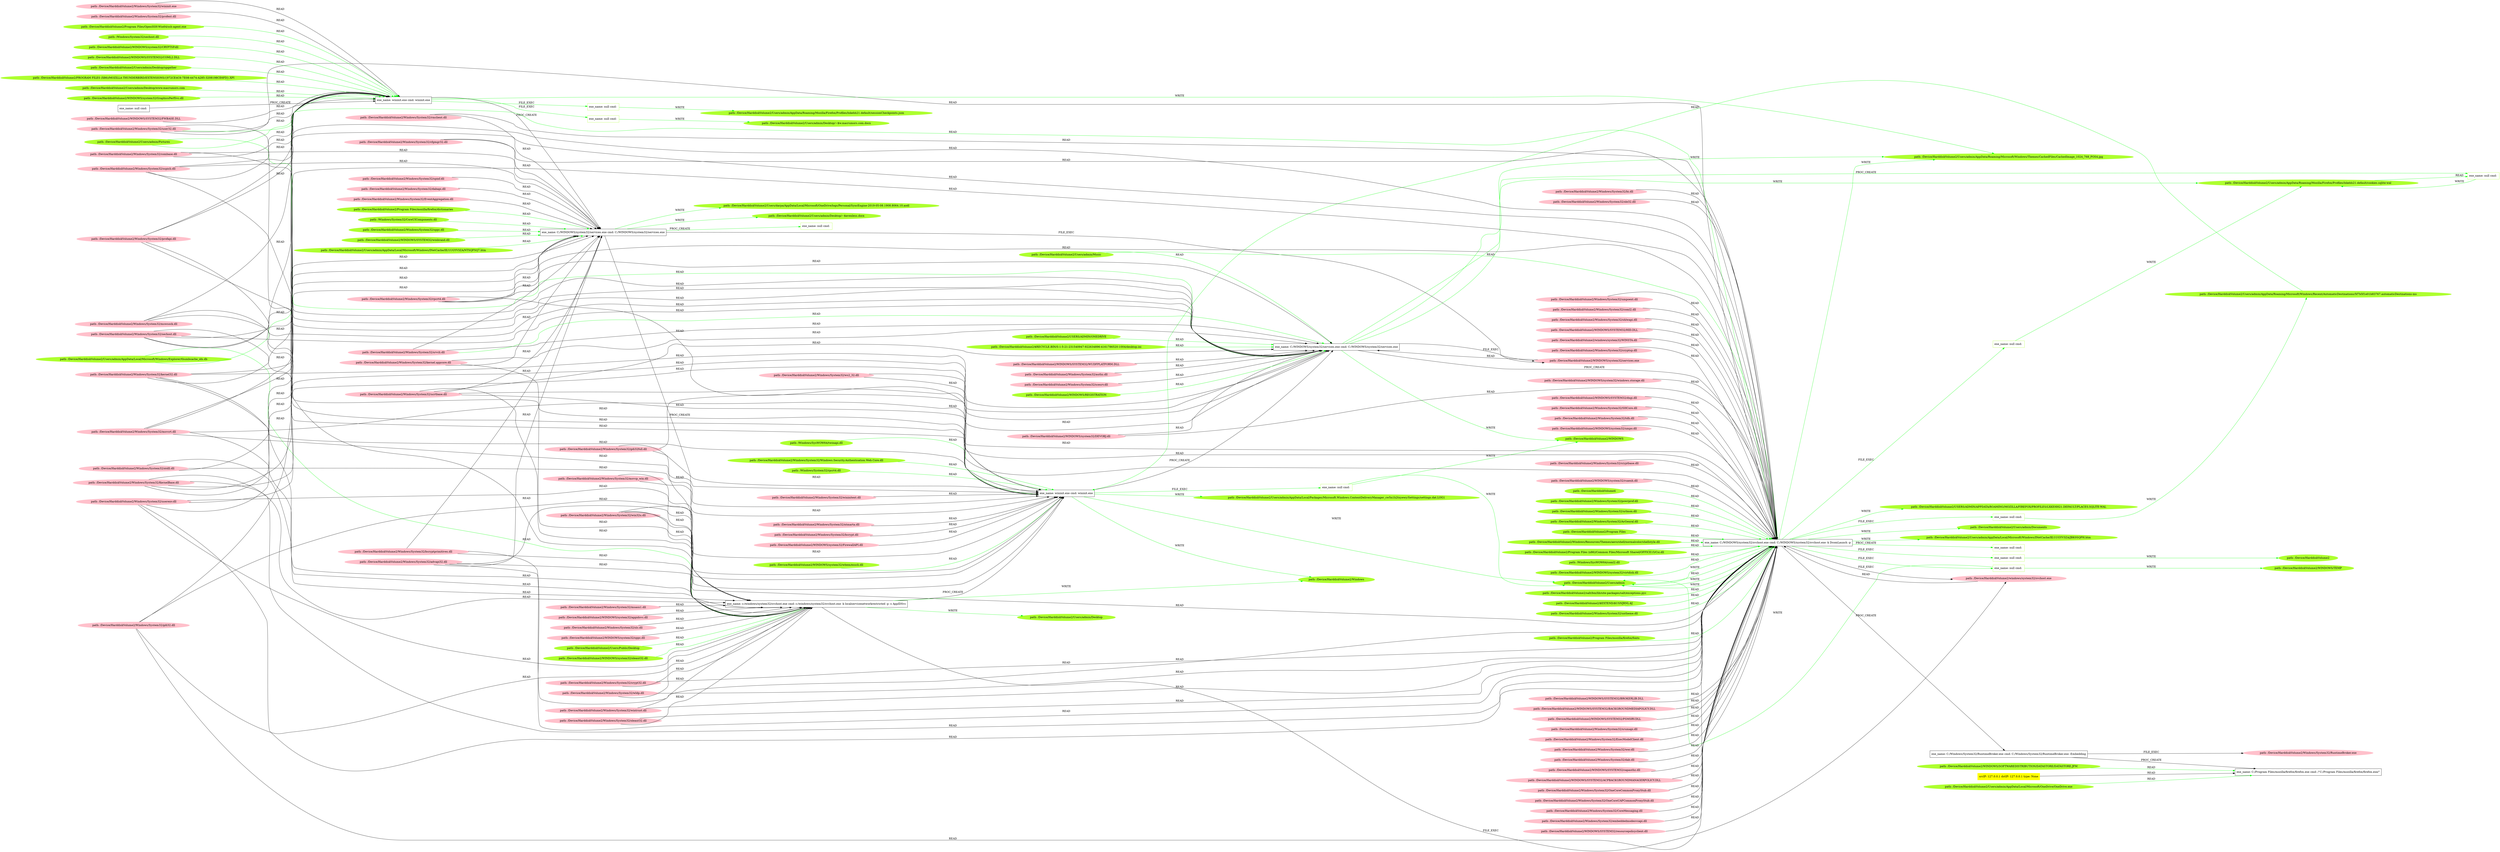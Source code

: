 digraph {
	rankdir=LR
	74 [label="exe_name: wininit.exe cmd: wininit.exe" color=black shape=box style=solid]
	284 [label="exe_name: null cmd: " color=greenyellow shape=box style=solid]
	74 -> 284 [label=FILE_EXEC color=green]
	74 [label="exe_name: wininit.exe cmd: wininit.exe" color=black shape=box style=solid]
	291 [label="exe_name: null cmd: " color=greenyellow shape=box style=solid]
	74 -> 291 [label=FILE_EXEC color=green]
	88 [label="exe_name: wininit.exe cmd: wininit.exe" color=black shape=box style=solid]
	315 [label="exe_name: null cmd: " color=greenyellow shape=box style=solid]
	88 -> 315 [label=FILE_EXEC color=green]
	31 [label="exe_name: C:/WINDOWS/system32/svchost.exe cmd: C:/WINDOWS/system32/svchost.exe -k DcomLaunch -p" color=black shape=box style=solid]
	332 [label="exe_name: null cmd: " color=greenyellow shape=box style=solid]
	31 -> 332 [label=FILE_EXEC color=green]
	31 [label="exe_name: C:/WINDOWS/system32/svchost.exe cmd: C:/WINDOWS/system32/svchost.exe -k DcomLaunch -p" color=black shape=box style=solid]
	337 [label="exe_name: null cmd: " color=greenyellow shape=box style=solid]
	31 -> 337 [label=FILE_EXEC color=green]
	31 [label="exe_name: C:/WINDOWS/system32/svchost.exe cmd: C:/WINDOWS/system32/svchost.exe -k DcomLaunch -p" color=black shape=box style=solid]
	344 [label="exe_name: null cmd: " color=greenyellow shape=box style=solid]
	31 -> 344 [label=FILE_EXEC color=green]
	31 [label="exe_name: C:/WINDOWS/system32/svchost.exe cmd: C:/WINDOWS/system32/svchost.exe -k DcomLaunch -p" color=black shape=box style=solid]
	352 [label="exe_name: null cmd: " color=greenyellow shape=box style=solid]
	31 -> 352 [label=FILE_EXEC color=green]
	31 [label="exe_name: C:/WINDOWS/system32/svchost.exe cmd: C:/WINDOWS/system32/svchost.exe -k DcomLaunch -p" color=black shape=box style=solid]
	282 [label="path: /Device/HarddiskVolume2/Users/admin/AppData/Roaming/Microsoft/Windows/Themes/CachedFiles/CachedImage_1024_768_POS4.jpg" color=greenyellow shape=oval style=filled]
	31 -> 282 [label=WRITE color=green]
	287 [label="path: /Device/HarddiskVolume2/WINDOWS/system32/CRYPTSP.dll" color=greenyellow shape=oval style=filled]
	74 [label="exe_name: wininit.exe cmd: wininit.exe" color=black shape=box style=solid]
	287 -> 74 [label=READ color=green]
	88 [label="exe_name: wininit.exe cmd: wininit.exe" color=black shape=box style=solid]
	318 [label="path: /Device/HarddiskVolume2/Users/admin/AppData/Local/Packages/Microsoft.Windows.ContentDeliveryManager_cw5n1h2txyewy/Settings/settings.dat.LOG1" color=greenyellow shape=oval style=filled]
	88 -> 318 [label=WRITE color=green]
	294 [label="path: /Device/HarddiskVolume2/Users/admin/Pictures" color=greenyellow shape=oval style=filled]
	18 [label="exe_name: C:/WINDOWS/system32/services.exe cmd: C:/WINDOWS/system32/services.exe" color=black shape=box style=solid]
	294 -> 18 [label=READ color=green]
	300 [label="path: /Windows/System32/CoreUIComponents.dll" color=greenyellow shape=oval style=filled]
	37 [label="exe_name: C:/WINDOWS/system32/services.exe cmd: C:/WINDOWS/system32/services.exe" color=black shape=box style=solid]
	300 -> 37 [label=READ color=green]
	334 [label="path: /Device/HarddiskVolume4" color=greenyellow shape=oval style=filled]
	31 [label="exe_name: C:/WINDOWS/system32/svchost.exe cmd: C:/WINDOWS/system32/svchost.exe -k DcomLaunch -p" color=black shape=box style=solid]
	334 -> 31 [label=READ color=green]
	18 [label="exe_name: C:/WINDOWS/system32/services.exe cmd: C:/WINDOWS/system32/services.exe" color=black shape=box style=solid]
	282 [label="path: /Device/HarddiskVolume2/Users/admin/AppData/Roaming/Microsoft/Windows/Themes/CachedFiles/CachedImage_1024_768_POS4.jpg" color=greenyellow shape=oval style=filled]
	18 -> 282 [label=WRITE color=green]
	310 [label="path: /Device/HarddiskVolume2/WINDOWS/system32/wbem/esscli.dll" color=greenyellow shape=oval style=filled]
	88 [label="exe_name: wininit.exe cmd: wininit.exe" color=black shape=box style=solid]
	310 -> 88 [label=READ color=green]
	320 [label="path: /Device/HarddiskVolume2/Users/admin/Music" color=greenyellow shape=oval style=filled]
	18 [label="exe_name: C:/WINDOWS/system32/services.exe cmd: C:/WINDOWS/system32/services.exe" color=black shape=box style=solid]
	320 -> 18 [label=READ color=green]
	294 [label="path: /Device/HarddiskVolume2/Users/admin/Pictures" color=greenyellow shape=oval style=filled]
	74 [label="exe_name: wininit.exe cmd: wininit.exe" color=black shape=box style=solid]
	294 -> 74 [label=READ color=green]
	354 [label="path: /Device/HarddiskVolume2/Windows/System32/powrprof.dll" color=greenyellow shape=oval style=filled]
	31 [label="exe_name: C:/WINDOWS/system32/svchost.exe cmd: C:/WINDOWS/system32/svchost.exe -k DcomLaunch -p" color=black shape=box style=solid]
	354 -> 31 [label=READ color=green]
	358 [label="path: /Device/HarddiskVolume2/Windows/System32/urlmon.dll" color=greenyellow shape=oval style=filled]
	31 [label="exe_name: C:/WINDOWS/system32/svchost.exe cmd: C:/WINDOWS/system32/svchost.exe -k DcomLaunch -p" color=black shape=box style=solid]
	358 -> 31 [label=READ color=green]
	288 [label="path: /Device/HarddiskVolume2/WINDOWS/SYSTEM32/COML2.DLL" color=greenyellow shape=oval style=filled]
	74 [label="exe_name: wininit.exe cmd: wininit.exe" color=black shape=box style=solid]
	288 -> 74 [label=READ color=green]
	351 [label="path: /Device/HarddiskVolume2/Windows/System32/AcGenral.dll" color=greenyellow shape=oval style=filled]
	31 [label="exe_name: C:/WINDOWS/system32/svchost.exe cmd: C:/WINDOWS/system32/svchost.exe -k DcomLaunch -p" color=black shape=box style=solid]
	351 -> 31 [label=READ color=green]
	307 [label="path: /Device/HarddiskVolume2/Users/Public/Desktop" color=greenyellow shape=oval style=filled]
	91 [label="exe_name: c:/windows/system32/svchost.exe cmd: c:/windows/system32/svchost.exe -k localservicenetworkrestricted -p -s AppIDSvc" color=black shape=box style=solid]
	307 -> 91 [label=READ color=green]
	325 [label="path: /Device/HarddiskVolume2/USERS/ADMIN/ONEDRIVE" color=greenyellow shape=oval style=filled]
	18 [label="exe_name: C:/WINDOWS/system32/services.exe cmd: C:/WINDOWS/system32/services.exe" color=black shape=box style=solid]
	325 -> 18 [label=READ color=green]
	286 [label="path: /Device/HarddiskVolume2/Users/admin/AppData/Local/Microsoft/Windows/Explorer/thumbcache_idx.db" color=greenyellow shape=oval style=filled]
	91 [label="exe_name: c:/windows/system32/svchost.exe cmd: c:/windows/system32/svchost.exe -k localservicenetworkrestricted -p -s AppIDSvc" color=black shape=box style=solid]
	286 -> 91 [label=READ color=green]
	286 [label="path: /Device/HarddiskVolume2/Users/admin/AppData/Local/Microsoft/Windows/Explorer/thumbcache_idx.db" color=greenyellow shape=oval style=filled]
	74 [label="exe_name: wininit.exe cmd: wininit.exe" color=black shape=box style=solid]
	286 -> 74 [label=READ color=green]
	283 [label="path: /Device/HarddiskVolume2/Users/admin/Desktop/upgather" color=greenyellow shape=oval style=filled]
	74 [label="exe_name: wininit.exe cmd: wininit.exe" color=black shape=box style=solid]
	283 -> 74 [label=READ color=green]
	313 [label="path: /Device/HarddiskVolume2/Users/admin/AppData/Roaming/Microsoft/Windows/Recent/AutomaticDestinations/5f7b5f1e01b83767.automaticDestinations-ms" color=greenyellow shape=oval style=filled]
	88 [label="exe_name: wininit.exe cmd: wininit.exe" color=black shape=box style=solid]
	313 -> 88 [label=READ color=green]
	349 [label="path: /Device/HarddiskVolume2/Program Files" color=greenyellow shape=oval style=filled]
	31 [label="exe_name: C:/WINDOWS/system32/svchost.exe cmd: C:/WINDOWS/system32/svchost.exe -k DcomLaunch -p" color=black shape=box style=solid]
	349 -> 31 [label=READ color=green]
	183 [label="path: /Device/HarddiskVolume2/Windows/System32/user32.dll" color=pink shape=oval style=filled]
	31 [label="exe_name: C:/WINDOWS/system32/svchost.exe cmd: C:/WINDOWS/system32/svchost.exe -k DcomLaunch -p" color=black shape=box style=solid]
	183 -> 31 [label=READ color=green]
	323 [label="path: /Device/HarddiskVolume2/$RECYCLE.BIN/S-1-5-21-231540947-922634896-4161786520-1004/desktop.ini" color=greenyellow shape=oval style=filled]
	18 [label="exe_name: C:/WINDOWS/system32/services.exe cmd: C:/WINDOWS/system32/services.exe" color=black shape=box style=solid]
	323 -> 18 [label=READ color=green]
	316 [label="path: /Device/HarddiskVolume2/Users/admin" color=greenyellow shape=oval style=filled]
	31 [label="exe_name: C:/WINDOWS/system32/svchost.exe cmd: C:/WINDOWS/system32/svchost.exe -k DcomLaunch -p" color=black shape=box style=solid]
	316 -> 31 [label=READ color=green]
	343 [label="path: /Device/HarddiskVolume2/Windows/Resources/Themes/aero/shell/normalcolor/shellstyle.dll" color=greenyellow shape=oval style=filled]
	31 [label="exe_name: C:/WINDOWS/system32/svchost.exe cmd: C:/WINDOWS/system32/svchost.exe -k DcomLaunch -p" color=black shape=box style=solid]
	343 -> 31 [label=READ color=green]
	74 [label="exe_name: wininit.exe cmd: wininit.exe" color=black shape=box style=solid]
	282 [label="path: /Device/HarddiskVolume2/Users/admin/AppData/Roaming/Microsoft/Windows/Themes/CachedFiles/CachedImage_1024_768_POS4.jpg" color=greenyellow shape=oval style=filled]
	74 -> 282 [label=WRITE color=green]
	340 [label="path: /Device/HarddiskVolume2/Program Files (x86)/Common Files/Microsoft Shared/OFFICE15/Csi.dll" color=greenyellow shape=oval style=filled]
	31 [label="exe_name: C:/WINDOWS/system32/svchost.exe cmd: C:/WINDOWS/system32/svchost.exe -k DcomLaunch -p" color=black shape=box style=solid]
	340 -> 31 [label=READ color=green]
	281 [label="path: /Device/HarddiskVolume2/PROGRAM FILES (X86)/MOZILLA THUNDERBIRD/EXTENSIONS/{972CE4C6-7E08-4474-A285-3208198CE6FD}.XPI" color=greenyellow shape=oval style=filled]
	74 [label="exe_name: wininit.exe cmd: wininit.exe" color=black shape=box style=solid]
	281 -> 74 [label=READ color=green]
	366 [label="path: /Device/HarddiskVolume2/Users/admin/AppData/Local/Microsoft/OneDrive/OneDrive.exe" color=greenyellow shape=oval style=filled]
	0 [label="exe_name: C:/Program Files/mozilla/firefox/firefox.exe cmd: /\"C:/Program Files/mozilla/firefox/firefox.exe/\"" color=black shape=box style=solid]
	366 -> 0 [label=READ color=green]
	291 [label="exe_name: null cmd: " color=greenyellow shape=box style=solid]
	292 [label="path: /Device/HarddiskVolume2/Users/admin/AppData/Roaming/Mozilla/Firefox/Profiles/lxkehh21.default/sessionCheckpoints.json" color=greenyellow shape=oval style=filled]
	291 -> 292 [label=WRITE color=green]
	18 [label="exe_name: C:/WINDOWS/system32/services.exe cmd: C:/WINDOWS/system32/services.exe" color=black shape=box style=solid]
	327 [label="exe_name: null cmd: " color=greenyellow shape=box style=solid]
	18 -> 327 [label=PROC_CREATE color=green]
	327 [label="exe_name: null cmd: " color=greenyellow shape=box style=solid]
	326 [label="path: /Device/HarddiskVolume2/Users/admin/AppData/Roaming/Mozilla/Firefox/Profiles/lxkehh21.default/cookies.sqlite-wal" color=greenyellow shape=oval style=filled]
	327 -> 326 [label=WRITE color=green]
	326 [label="path: /Device/HarddiskVolume2/Users/admin/AppData/Roaming/Mozilla/Firefox/Profiles/lxkehh21.default/cookies.sqlite-wal" color=greenyellow shape=oval style=filled]
	327 [label="exe_name: null cmd: " color=greenyellow shape=box style=solid]
	326 -> 327 [label=READ color=green]
	337 [label="exe_name: null cmd: " color=greenyellow shape=box style=solid]
	338 [label="path: /Device/HarddiskVolume2" color=greenyellow shape=oval style=filled]
	337 -> 338 [label=WRITE color=green]
	360 [label="path: /Windows/SysWOW64/coml2.dll" color=greenyellow shape=oval style=filled]
	31 [label="exe_name: C:/WINDOWS/system32/svchost.exe cmd: C:/WINDOWS/system32/svchost.exe -k DcomLaunch -p" color=black shape=box style=solid]
	360 -> 31 [label=READ color=green]
	309 [label="path: /Windows/SysWOW64/twinapi.dll" color=greenyellow shape=oval style=filled]
	88 [label="exe_name: wininit.exe cmd: wininit.exe" color=black shape=box style=solid]
	309 -> 88 [label=READ color=green]
	352 [label="exe_name: null cmd: " color=greenyellow shape=box style=solid]
	326 [label="path: /Device/HarddiskVolume2/Users/admin/AppData/Roaming/Mozilla/Firefox/Profiles/lxkehh21.default/cookies.sqlite-wal" color=greenyellow shape=oval style=filled]
	352 -> 326 [label=WRITE color=green]
	18 [label="exe_name: C:/WINDOWS/system32/services.exe cmd: C:/WINDOWS/system32/services.exe" color=black shape=box style=solid]
	326 [label="path: /Device/HarddiskVolume2/Users/admin/AppData/Roaming/Mozilla/Firefox/Profiles/lxkehh21.default/cookies.sqlite-wal" color=greenyellow shape=oval style=filled]
	18 -> 326 [label=WRITE color=green]
	88 [label="exe_name: wininit.exe cmd: wininit.exe" color=black shape=box style=solid]
	316 [label="path: /Device/HarddiskVolume2/Users/admin" color=greenyellow shape=oval style=filled]
	88 -> 316 [label=WRITE color=green]
	308 [label="path: /Device/HarddiskVolume2/WINDOWS/system32/oleaut32.dll" color=greenyellow shape=oval style=filled]
	91 [label="exe_name: c:/windows/system32/svchost.exe cmd: c:/windows/system32/svchost.exe -k localservicenetworkrestricted -p -s AppIDSvc" color=black shape=box style=solid]
	308 -> 91 [label=READ color=green]
	244 [label="path: /Device/HarddiskVolume2/Windows/System32/srvcli.dll" color=pink shape=oval style=filled]
	18 [label="exe_name: C:/WINDOWS/system32/services.exe cmd: C:/WINDOWS/system32/services.exe" color=black shape=box style=solid]
	244 -> 18 [label=READ color=green]
	31 [label="exe_name: C:/WINDOWS/system32/svchost.exe cmd: C:/WINDOWS/system32/svchost.exe -k DcomLaunch -p" color=black shape=box style=solid]
	316 [label="path: /Device/HarddiskVolume2/Users/admin" color=greenyellow shape=oval style=filled]
	31 -> 316 [label=WRITE color=green]
	91 [label="exe_name: c:/windows/system32/svchost.exe cmd: c:/windows/system32/svchost.exe -k localservicenetworkrestricted -p -s AppIDSvc" color=black shape=box style=solid]
	305 [label="path: /Device/HarddiskVolume2/Users/admin/Desktop" color=greenyellow shape=oval style=filled]
	91 -> 305 [label=WRITE color=green]
	312 [label="path: /Device/HarddiskVolume2/Windows/System32/Windows.Security.Authentication.Web.Core.dll" color=greenyellow shape=oval style=filled]
	88 [label="exe_name: wininit.exe cmd: wininit.exe" color=black shape=box style=solid]
	312 -> 88 [label=READ color=green]
	31 [label="exe_name: C:/WINDOWS/system32/svchost.exe cmd: C:/WINDOWS/system32/svchost.exe -k DcomLaunch -p" color=black shape=box style=solid]
	348 [label="path: /Device/HarddiskVolume2/USERS/ADMIN/APPDATA/ROAMING/MOZILLA/FIREFOX/PROFILES/LXKEHH21.DEFAULT/PLACES.SQLITE-WAL" color=greenyellow shape=oval style=filled]
	31 -> 348 [label=WRITE color=green]
	301 [label="path: /Device/HarddiskVolume2/Windows/System32/sppc.dll" color=greenyellow shape=oval style=filled]
	37 [label="exe_name: C:/WINDOWS/system32/services.exe cmd: C:/WINDOWS/system32/services.exe" color=black shape=box style=solid]
	301 -> 37 [label=READ color=green]
	303 [label="path: /Device/HarddiskVolume2/WINDOWS/SYSTEM32/winbrand.dll" color=greenyellow shape=oval style=filled]
	37 [label="exe_name: C:/WINDOWS/system32/services.exe cmd: C:/WINDOWS/system32/services.exe" color=black shape=box style=solid]
	303 -> 37 [label=READ color=green]
	344 [label="exe_name: null cmd: " color=greenyellow shape=box style=solid]
	345 [label="path: /Device/HarddiskVolume2/WINDOWS/TEMP" color=greenyellow shape=oval style=filled]
	344 -> 345 [label=WRITE color=green]
	344 [label="exe_name: null cmd: " color=greenyellow shape=box style=solid]
	316 [label="path: /Device/HarddiskVolume2/Users/admin" color=greenyellow shape=oval style=filled]
	344 -> 316 [label=WRITE color=green]
	335 [label="path: /Device/HarddiskVolume2/WINDOWS/system32/virtdisk.dll" color=greenyellow shape=oval style=filled]
	31 [label="exe_name: C:/WINDOWS/system32/svchost.exe cmd: C:/WINDOWS/system32/svchost.exe -k DcomLaunch -p" color=black shape=box style=solid]
	335 -> 31 [label=READ color=green]
	37 [label="exe_name: C:/WINDOWS/system32/services.exe cmd: C:/WINDOWS/system32/services.exe" color=black shape=box style=solid]
	302 [label="path: /Device/HarddiskVolume2/Users/darpa/AppData/Local/Microsoft/OneDrive/logs/Personal/SyncEngine-2019-05-08.1908.8064.10.aodl" color=greenyellow shape=oval style=filled]
	37 -> 302 [label=WRITE color=green]
	31 [label="exe_name: C:/WINDOWS/system32/svchost.exe cmd: C:/WINDOWS/system32/svchost.exe -k DcomLaunch -p" color=black shape=box style=solid]
	316 [label="path: /Device/HarddiskVolume2/Users/admin" color=greenyellow shape=oval style=filled]
	31 -> 316 [label=WRITE color=green]
	289 [label="path: /Device/HarddiskVolume2/Users/admin/Desktop/www.macrumors.com" color=greenyellow shape=oval style=filled]
	74 [label="exe_name: wininit.exe cmd: wininit.exe" color=black shape=box style=solid]
	289 -> 74 [label=READ color=green]
	284 [label="exe_name: null cmd: " color=greenyellow shape=box style=solid]
	285 [label="path: /Device/HarddiskVolume2/Users/admin/Desktop/~$w.macrumors.com.docx" color=greenyellow shape=oval style=filled]
	284 -> 285 [label=WRITE color=green]
	339 [label="path: /Device/HarddiskVolume2/salt/bin/lib/site-packages/salt/exceptions.pyc" color=greenyellow shape=oval style=filled]
	31 [label="exe_name: C:/WINDOWS/system32/svchost.exe cmd: C:/WINDOWS/system32/svchost.exe -k DcomLaunch -p" color=black shape=box style=solid]
	339 -> 31 [label=READ color=green]
	31 [label="exe_name: C:/WINDOWS/system32/svchost.exe cmd: C:/WINDOWS/system32/svchost.exe -k DcomLaunch -p" color=black shape=box style=solid]
	341 [label="path: /Device/HarddiskVolume2/Users/admin/Documents" color=greenyellow shape=oval style=filled]
	31 -> 341 [label=WRITE color=green]
	355 [label="path: /Device/HarddiskVolume2/$EXTEND/$USNJRNL:$J" color=greenyellow shape=oval style=filled]
	31 [label="exe_name: C:/WINDOWS/system32/svchost.exe cmd: C:/WINDOWS/system32/svchost.exe -k DcomLaunch -p" color=black shape=box style=solid]
	355 -> 31 [label=READ color=green]
	365 [label="path: /Device/HarddiskVolume2/WINDOWS/SOFTWAREDISTRIBUTION/DATASTORE/DATASTORE.JFM" color=greenyellow shape=oval style=filled]
	0 [label="exe_name: C:/Program Files/mozilla/firefox/firefox.exe cmd: /\"C:/Program Files/mozilla/firefox/firefox.exe/\"" color=black shape=box style=solid]
	365 -> 0 [label=READ color=green]
	359 [label="path: /Device/HarddiskVolume2/Windows/System32/uxtheme.dll" color=greenyellow shape=oval style=filled]
	31 [label="exe_name: C:/WINDOWS/system32/svchost.exe cmd: C:/WINDOWS/system32/svchost.exe -k DcomLaunch -p" color=black shape=box style=solid]
	359 -> 31 [label=READ color=green]
	364 [label="path: /Device/HarddiskVolume2/Program Files/mozilla/firefox/fonts" color=greenyellow shape=oval style=filled]
	31 [label="exe_name: C:/WINDOWS/system32/svchost.exe cmd: C:/WINDOWS/system32/svchost.exe -k DcomLaunch -p" color=black shape=box style=solid]
	364 -> 31 [label=READ color=green]
	37 [label="exe_name: C:/WINDOWS/system32/services.exe cmd: C:/WINDOWS/system32/services.exe" color=black shape=box style=solid]
	298 [label="path: /Device/HarddiskVolume2/Users/admin/Desktop/~$avenless.docx" color=greenyellow shape=oval style=filled]
	37 -> 298 [label=WRITE color=green]
	31 [label="exe_name: C:/WINDOWS/system32/svchost.exe cmd: C:/WINDOWS/system32/svchost.exe -k DcomLaunch -p" color=black shape=box style=solid]
	362 [label="path: /Device/HarddiskVolume2/Users/admin/AppData/Local/Microsoft/Windows/INetCache/IE/1UGYV3ZA/JBK0SQPH.htm" color=greenyellow shape=oval style=filled]
	31 -> 362 [label=WRITE color=green]
	299 [label="path: /Device/HarddiskVolume2/Users/admin/AppData/Local/Microsoft/Windows/INetCache/IE/1UGYV3ZA/NTSQFSQ7.htm" color=greenyellow shape=oval style=filled]
	37 [label="exe_name: C:/WINDOWS/system32/services.exe cmd: C:/WINDOWS/system32/services.exe" color=black shape=box style=solid]
	299 -> 37 [label=READ color=green]
	293 [label="path: /Device/HarddiskVolume2/WINDOWS/system32/GraphicsPerfSvc.dll" color=greenyellow shape=oval style=filled]
	74 [label="exe_name: wininit.exe cmd: wininit.exe" color=black shape=box style=solid]
	293 -> 74 [label=READ color=green]
	18 [label="exe_name: C:/WINDOWS/system32/services.exe cmd: C:/WINDOWS/system32/services.exe" color=black shape=box style=solid]
	317 [label="path: /Device/HarddiskVolume2/WINDOWS" color=greenyellow shape=oval style=filled]
	18 -> 317 [label=WRITE color=green]
	315 [label="exe_name: null cmd: " color=greenyellow shape=box style=solid]
	317 [label="path: /Device/HarddiskVolume2/WINDOWS" color=greenyellow shape=oval style=filled]
	315 -> 317 [label=WRITE color=green]
	311 [label="path: /Windows/System32/rpcrt4.dll" color=greenyellow shape=oval style=filled]
	88 [label="exe_name: wininit.exe cmd: wininit.exe" color=black shape=box style=solid]
	311 -> 88 [label=READ color=green]
	315 [label="exe_name: null cmd: " color=greenyellow shape=box style=solid]
	316 [label="path: /Device/HarddiskVolume2/Users/admin" color=greenyellow shape=oval style=filled]
	315 -> 316 [label=WRITE color=green]
	37 [label="exe_name: C:/WINDOWS/system32/services.exe cmd: C:/WINDOWS/system32/services.exe" color=black shape=box style=solid]
	297 [label="exe_name: null cmd: " color=greenyellow shape=box style=solid]
	37 -> 297 [label=PROC_CREATE color=green]
	31 [label="exe_name: C:/WINDOWS/system32/svchost.exe cmd: C:/WINDOWS/system32/svchost.exe -k DcomLaunch -p" color=black shape=box style=solid]
	357 [label="exe_name: null cmd: " color=greenyellow shape=box style=solid]
	31 -> 357 [label=PROC_CREATE color=green]
	66 [label="exe_name: null cmd: " color=black shape=box style=solid]
	74 [label="exe_name: wininit.exe cmd: wininit.exe" color=black shape=box style=solid]
	66 -> 74 [label=PROC_CREATE color=black]
	126 [label="path: /Device/HarddiskVolume2/Windows/System32/gdi32.dll" color=pink shape=oval style=filled]
	74 [label="exe_name: wininit.exe cmd: wininit.exe" color=black shape=box style=solid]
	126 -> 74 [label=READ color=black]
	145 [label="path: /Device/HarddiskVolume2/WINDOWS/SYSTEM32/FWBASE.DLL" color=pink shape=oval style=filled]
	74 [label="exe_name: wininit.exe cmd: wininit.exe" color=black shape=box style=solid]
	145 -> 74 [label=READ color=black]
	154 [label="path: /Device/HarddiskVolume2/Windows/System32/KernelBase.dll" color=pink shape=oval style=filled]
	74 [label="exe_name: wininit.exe cmd: wininit.exe" color=black shape=box style=solid]
	154 -> 74 [label=READ color=black]
	161 [label="path: /Device/HarddiskVolume2/Windows/System32/wininit.exe" color=pink shape=oval style=filled]
	74 [label="exe_name: wininit.exe cmd: wininit.exe" color=black shape=box style=solid]
	161 -> 74 [label=READ color=black]
	179 [label="path: /Device/HarddiskVolume2/Windows/System32/ntdll.dll" color=pink shape=oval style=filled]
	74 [label="exe_name: wininit.exe cmd: wininit.exe" color=black shape=box style=solid]
	179 -> 74 [label=READ color=black]
	183 [label="path: /Device/HarddiskVolume2/Windows/System32/user32.dll" color=pink shape=oval style=filled]
	74 [label="exe_name: wininit.exe cmd: wininit.exe" color=black shape=box style=solid]
	183 -> 74 [label=READ color=black]
	190 [label="path: /Device/HarddiskVolume2/Windows/System32/profapi.dll" color=pink shape=oval style=filled]
	74 [label="exe_name: wininit.exe cmd: wininit.exe" color=black shape=box style=solid]
	190 -> 74 [label=READ color=black]
	196 [label="path: /Device/HarddiskVolume2/Windows/System32/sspicli.dll" color=pink shape=oval style=filled]
	74 [label="exe_name: wininit.exe cmd: wininit.exe" color=black shape=box style=solid]
	196 -> 74 [label=READ color=black]
	205 [label="path: /Device/HarddiskVolume2/Windows/System32/combase.dll" color=pink shape=oval style=filled]
	74 [label="exe_name: wininit.exe cmd: wininit.exe" color=black shape=box style=solid]
	205 -> 74 [label=READ color=black]
	211 [label="path: /Device/HarddiskVolume2/Windows/System32/sechost.dll" color=pink shape=oval style=filled]
	74 [label="exe_name: wininit.exe cmd: wininit.exe" color=black shape=box style=solid]
	211 -> 74 [label=READ color=black]
	220 [label="path: /Device/HarddiskVolume2/Windows/System32/kernel32.dll" color=pink shape=oval style=filled]
	74 [label="exe_name: wininit.exe cmd: wininit.exe" color=black shape=box style=solid]
	220 -> 74 [label=READ color=black]
	251 [label="path: /Device/HarddiskVolume2/Windows/System32/profext.dll" color=pink shape=oval style=filled]
	74 [label="exe_name: wininit.exe cmd: wininit.exe" color=black shape=box style=solid]
	251 -> 74 [label=READ color=black]
	259 [label="path: /Device/HarddiskVolume2/Windows/System32/mswsock.dll" color=pink shape=oval style=filled]
	74 [label="exe_name: wininit.exe cmd: wininit.exe" color=black shape=box style=solid]
	259 -> 74 [label=READ color=black]
	268 [label="path: /Device/HarddiskVolume2/Windows/System32/msvcrt.dll" color=pink shape=oval style=filled]
	74 [label="exe_name: wininit.exe cmd: wininit.exe" color=black shape=box style=solid]
	268 -> 74 [label=READ color=black]
	274 [label="path: /Device/HarddiskVolume2/Windows/System32/userenv.dll" color=pink shape=oval style=filled]
	74 [label="exe_name: wininit.exe cmd: wininit.exe" color=black shape=box style=solid]
	274 -> 74 [label=READ color=black]
	74 [label="exe_name: wininit.exe cmd: wininit.exe" color=black shape=box style=solid]
	37 [label="exe_name: C:/WINDOWS/system32/services.exe cmd: C:/WINDOWS/system32/services.exe" color=black shape=box style=solid]
	74 -> 37 [label=PROC_CREATE color=black]
	37 [label="exe_name: C:/WINDOWS/system32/services.exe cmd: C:/WINDOWS/system32/services.exe" color=black shape=box style=solid]
	136 [label="path: /Device/HarddiskVolume2/WINDOWS/system32/services.exe" color=pink shape=oval style=filled]
	37 -> 136 [label=FILE_EXEC color=black]
	111 [label="path: /Device/HarddiskVolume2/Windows/System32/spinf.dll" color=pink shape=oval style=filled]
	37 [label="exe_name: C:/WINDOWS/system32/services.exe cmd: C:/WINDOWS/system32/services.exe" color=black shape=box style=solid]
	111 -> 37 [label=READ color=black]
	164 [label="path: /Device/HarddiskVolume2/Windows/System32/rmclient.dll" color=pink shape=oval style=filled]
	37 [label="exe_name: C:/WINDOWS/system32/services.exe cmd: C:/WINDOWS/system32/services.exe" color=black shape=box style=solid]
	164 -> 37 [label=READ color=black]
	244 [label="path: /Device/HarddiskVolume2/Windows/System32/srvcli.dll" color=pink shape=oval style=filled]
	37 [label="exe_name: C:/WINDOWS/system32/services.exe cmd: C:/WINDOWS/system32/services.exe" color=black shape=box style=solid]
	244 -> 37 [label=READ color=black]
	246 [label="path: /Device/HarddiskVolume2/Windows/System32/dabapi.dll" color=pink shape=oval style=filled]
	37 [label="exe_name: C:/WINDOWS/system32/services.exe cmd: C:/WINDOWS/system32/services.exe" color=black shape=box style=solid]
	246 -> 37 [label=READ color=black]
	134 [label="path: /Device/HarddiskVolume2/Windows/System32/cfgmgr32.dll" color=pink shape=oval style=filled]
	37 [label="exe_name: C:/WINDOWS/system32/services.exe cmd: C:/WINDOWS/system32/services.exe" color=black shape=box style=solid]
	134 -> 37 [label=READ color=black]
	146 [label="path: /Device/HarddiskVolume2/Windows/System32/bcryptprimitives.dll" color=pink shape=oval style=filled]
	37 [label="exe_name: C:/WINDOWS/system32/services.exe cmd: C:/WINDOWS/system32/services.exe" color=black shape=box style=solid]
	146 -> 37 [label=READ color=black]
	154 [label="path: /Device/HarddiskVolume2/Windows/System32/KernelBase.dll" color=pink shape=oval style=filled]
	37 [label="exe_name: C:/WINDOWS/system32/services.exe cmd: C:/WINDOWS/system32/services.exe" color=black shape=box style=solid]
	154 -> 37 [label=READ color=black]
	167 [label="path: /Device/HarddiskVolume2/Windows/System32/rpcrt4.dll" color=pink shape=oval style=filled]
	37 [label="exe_name: C:/WINDOWS/system32/services.exe cmd: C:/WINDOWS/system32/services.exe" color=black shape=box style=solid]
	167 -> 37 [label=READ color=black]
	189 [label="path: /Device/HarddiskVolume2/Windows/System32/EventAggregation.dll" color=pink shape=oval style=filled]
	37 [label="exe_name: C:/WINDOWS/system32/services.exe cmd: C:/WINDOWS/system32/services.exe" color=black shape=box style=solid]
	189 -> 37 [label=READ color=black]
	196 [label="path: /Device/HarddiskVolume2/Windows/System32/sspicli.dll" color=pink shape=oval style=filled]
	37 [label="exe_name: C:/WINDOWS/system32/services.exe cmd: C:/WINDOWS/system32/services.exe" color=black shape=box style=solid]
	196 -> 37 [label=READ color=black]
	205 [label="path: /Device/HarddiskVolume2/Windows/System32/combase.dll" color=pink shape=oval style=filled]
	37 [label="exe_name: C:/WINDOWS/system32/services.exe cmd: C:/WINDOWS/system32/services.exe" color=black shape=box style=solid]
	205 -> 37 [label=READ color=black]
	211 [label="path: /Device/HarddiskVolume2/Windows/System32/sechost.dll" color=pink shape=oval style=filled]
	37 [label="exe_name: C:/WINDOWS/system32/services.exe cmd: C:/WINDOWS/system32/services.exe" color=black shape=box style=solid]
	211 -> 37 [label=READ color=black]
	220 [label="path: /Device/HarddiskVolume2/Windows/System32/kernel32.dll" color=pink shape=oval style=filled]
	37 [label="exe_name: C:/WINDOWS/system32/services.exe cmd: C:/WINDOWS/system32/services.exe" color=black shape=box style=solid]
	220 -> 37 [label=READ color=black]
	226 [label="path: /Device/HarddiskVolume2/Windows/System32/advapi32.dll" color=pink shape=oval style=filled]
	37 [label="exe_name: C:/WINDOWS/system32/services.exe cmd: C:/WINDOWS/system32/services.exe" color=black shape=box style=solid]
	226 -> 37 [label=READ color=black]
	233 [label="path: /Device/HarddiskVolume2/Windows/System32/ucrtbase.dll" color=pink shape=oval style=filled]
	37 [label="exe_name: C:/WINDOWS/system32/services.exe cmd: C:/WINDOWS/system32/services.exe" color=black shape=box style=solid]
	233 -> 37 [label=READ color=black]
	238 [label="path: /Device/HarddiskVolume2/Windows/System32/kernel.appcore.dll" color=pink shape=oval style=filled]
	37 [label="exe_name: C:/WINDOWS/system32/services.exe cmd: C:/WINDOWS/system32/services.exe" color=black shape=box style=solid]
	238 -> 37 [label=READ color=black]
	268 [label="path: /Device/HarddiskVolume2/Windows/System32/msvcrt.dll" color=pink shape=oval style=filled]
	37 [label="exe_name: C:/WINDOWS/system32/services.exe cmd: C:/WINDOWS/system32/services.exe" color=black shape=box style=solid]
	268 -> 37 [label=READ color=black]
	37 [label="exe_name: C:/WINDOWS/system32/services.exe cmd: C:/WINDOWS/system32/services.exe" color=black shape=box style=solid]
	91 [label="exe_name: c:/windows/system32/svchost.exe cmd: c:/windows/system32/svchost.exe -k localservicenetworkrestricted -p -s AppIDSvc" color=black shape=box style=solid]
	37 -> 91 [label=PROC_CREATE color=black]
	91 [label="exe_name: c:/windows/system32/svchost.exe cmd: c:/windows/system32/svchost.exe -k localservicenetworkrestricted -p -s AppIDSvc" color=black shape=box style=solid]
	173 [label="path: /Device/HarddiskVolume2/windows/system32/svchost.exe" color=pink shape=oval style=filled]
	91 -> 173 [label=FILE_EXEC color=black]
	40 [label="path: /Device/HarddiskVolume2/WINDOWS/system32/appidsvc.dll" color=pink shape=oval style=filled]
	91 [label="exe_name: c:/windows/system32/svchost.exe cmd: c:/windows/system32/svchost.exe -k localservicenetworkrestricted -p -s AppIDSvc" color=black shape=box style=solid]
	40 -> 91 [label=READ color=black]
	61 [label="path: /Device/HarddiskVolume2/Windows/System32/slc.dll" color=pink shape=oval style=filled]
	91 [label="exe_name: c:/windows/system32/svchost.exe cmd: c:/windows/system32/svchost.exe -k localservicenetworkrestricted -p -s AppIDSvc" color=black shape=box style=solid]
	61 -> 91 [label=READ color=black]
	64 [label="path: /Device/HarddiskVolume2/WINDOWS/system32/sppc.dll" color=pink shape=oval style=filled]
	91 [label="exe_name: c:/windows/system32/svchost.exe cmd: c:/windows/system32/svchost.exe -k localservicenetworkrestricted -p -s AppIDSvc" color=black shape=box style=solid]
	64 -> 91 [label=READ color=black]
	119 [label="path: /Device/HarddiskVolume2/Windows/System32/gdi32full.dll" color=pink shape=oval style=filled]
	91 [label="exe_name: c:/windows/system32/svchost.exe cmd: c:/windows/system32/svchost.exe -k localservicenetworkrestricted -p -s AppIDSvc" color=black shape=box style=solid]
	119 -> 91 [label=READ color=black]
	154 [label="path: /Device/HarddiskVolume2/Windows/System32/KernelBase.dll" color=pink shape=oval style=filled]
	91 [label="exe_name: c:/windows/system32/svchost.exe cmd: c:/windows/system32/svchost.exe -k localservicenetworkrestricted -p -s AppIDSvc" color=black shape=box style=solid]
	154 -> 91 [label=READ color=black]
	216 [label="path: /Device/HarddiskVolume2/Windows/System32/wldp.dll" color=pink shape=oval style=filled]
	91 [label="exe_name: c:/windows/system32/svchost.exe cmd: c:/windows/system32/svchost.exe -k localservicenetworkrestricted -p -s AppIDSvc" color=black shape=box style=solid]
	216 -> 91 [label=READ color=black]
	218 [label="path: /Device/HarddiskVolume2/Windows/System32/crypt32.dll" color=pink shape=oval style=filled]
	91 [label="exe_name: c:/windows/system32/svchost.exe cmd: c:/windows/system32/svchost.exe -k localservicenetworkrestricted -p -s AppIDSvc" color=black shape=box style=solid]
	218 -> 91 [label=READ color=black]
	238 [label="path: /Device/HarddiskVolume2/Windows/System32/kernel.appcore.dll" color=pink shape=oval style=filled]
	91 [label="exe_name: c:/windows/system32/svchost.exe cmd: c:/windows/system32/svchost.exe -k localservicenetworkrestricted -p -s AppIDSvc" color=black shape=box style=solid]
	238 -> 91 [label=READ color=black]
	256 [label="path: /Device/HarddiskVolume2/Windows/System32/msvcp_win.dll" color=pink shape=oval style=filled]
	91 [label="exe_name: c:/windows/system32/svchost.exe cmd: c:/windows/system32/svchost.exe -k localservicenetworkrestricted -p -s AppIDSvc" color=black shape=box style=solid]
	256 -> 91 [label=READ color=black]
	262 [label="path: /Device/HarddiskVolume2/Windows/System32/win32u.dll" color=pink shape=oval style=filled]
	91 [label="exe_name: c:/windows/system32/svchost.exe cmd: c:/windows/system32/svchost.exe -k localservicenetworkrestricted -p -s AppIDSvc" color=black shape=box style=solid]
	262 -> 91 [label=READ color=black]
	267 [label="path: /Device/HarddiskVolume2/Windows/System32/msasn1.dll" color=pink shape=oval style=filled]
	91 [label="exe_name: c:/windows/system32/svchost.exe cmd: c:/windows/system32/svchost.exe -k localservicenetworkrestricted -p -s AppIDSvc" color=black shape=box style=solid]
	267 -> 91 [label=READ color=black]
	274 [label="path: /Device/HarddiskVolume2/Windows/System32/userenv.dll" color=pink shape=oval style=filled]
	91 [label="exe_name: c:/windows/system32/svchost.exe cmd: c:/windows/system32/svchost.exe -k localservicenetworkrestricted -p -s AppIDSvc" color=black shape=box style=solid]
	274 -> 91 [label=READ color=black]
	124 [label="path: /Device/HarddiskVolume2/Windows/System32/wintrust.dll" color=pink shape=oval style=filled]
	91 [label="exe_name: c:/windows/system32/svchost.exe cmd: c:/windows/system32/svchost.exe -k localservicenetworkrestricted -p -s AppIDSvc" color=black shape=box style=solid]
	124 -> 91 [label=READ color=black]
	126 [label="path: /Device/HarddiskVolume2/Windows/System32/gdi32.dll" color=pink shape=oval style=filled]
	91 [label="exe_name: c:/windows/system32/svchost.exe cmd: c:/windows/system32/svchost.exe -k localservicenetworkrestricted -p -s AppIDSvc" color=black shape=box style=solid]
	126 -> 91 [label=READ color=black]
	146 [label="path: /Device/HarddiskVolume2/Windows/System32/bcryptprimitives.dll" color=pink shape=oval style=filled]
	91 [label="exe_name: c:/windows/system32/svchost.exe cmd: c:/windows/system32/svchost.exe -k localservicenetworkrestricted -p -s AppIDSvc" color=black shape=box style=solid]
	146 -> 91 [label=READ color=black]
	152 [label="path: /Device/HarddiskVolume2/Windows/System32/oleaut32.dll" color=pink shape=oval style=filled]
	91 [label="exe_name: c:/windows/system32/svchost.exe cmd: c:/windows/system32/svchost.exe -k localservicenetworkrestricted -p -s AppIDSvc" color=black shape=box style=solid]
	152 -> 91 [label=READ color=black]
	183 [label="path: /Device/HarddiskVolume2/Windows/System32/user32.dll" color=pink shape=oval style=filled]
	91 [label="exe_name: c:/windows/system32/svchost.exe cmd: c:/windows/system32/svchost.exe -k localservicenetworkrestricted -p -s AppIDSvc" color=black shape=box style=solid]
	183 -> 91 [label=READ color=black]
	226 [label="path: /Device/HarddiskVolume2/Windows/System32/advapi32.dll" color=pink shape=oval style=filled]
	91 [label="exe_name: c:/windows/system32/svchost.exe cmd: c:/windows/system32/svchost.exe -k localservicenetworkrestricted -p -s AppIDSvc" color=black shape=box style=solid]
	226 -> 91 [label=READ color=black]
	233 [label="path: /Device/HarddiskVolume2/Windows/System32/ucrtbase.dll" color=pink shape=oval style=filled]
	91 [label="exe_name: c:/windows/system32/svchost.exe cmd: c:/windows/system32/svchost.exe -k localservicenetworkrestricted -p -s AppIDSvc" color=black shape=box style=solid]
	233 -> 91 [label=READ color=black]
	179 [label="path: /Device/HarddiskVolume2/Windows/System32/ntdll.dll" color=pink shape=oval style=filled]
	91 [label="exe_name: c:/windows/system32/svchost.exe cmd: c:/windows/system32/svchost.exe -k localservicenetworkrestricted -p -s AppIDSvc" color=black shape=box style=solid]
	179 -> 91 [label=READ color=black]
	220 [label="path: /Device/HarddiskVolume2/Windows/System32/kernel32.dll" color=pink shape=oval style=filled]
	91 [label="exe_name: c:/windows/system32/svchost.exe cmd: c:/windows/system32/svchost.exe -k localservicenetworkrestricted -p -s AppIDSvc" color=black shape=box style=solid]
	220 -> 91 [label=READ color=black]
	268 [label="path: /Device/HarddiskVolume2/Windows/System32/msvcrt.dll" color=pink shape=oval style=filled]
	91 [label="exe_name: c:/windows/system32/svchost.exe cmd: c:/windows/system32/svchost.exe -k localservicenetworkrestricted -p -s AppIDSvc" color=black shape=box style=solid]
	268 -> 91 [label=READ color=black]
	91 [label="exe_name: c:/windows/system32/svchost.exe cmd: c:/windows/system32/svchost.exe -k localservicenetworkrestricted -p -s AppIDSvc" color=black shape=box style=solid]
	88 [label="exe_name: wininit.exe cmd: wininit.exe" color=black shape=box style=solid]
	91 -> 88 [label=PROC_CREATE color=black]
	114 [label="path: /Device/HarddiskVolume2/Windows/System32/ws2_32.dll" color=pink shape=oval style=filled]
	88 [label="exe_name: wininit.exe cmd: wininit.exe" color=black shape=box style=solid]
	114 -> 88 [label=READ color=black]
	116 [label="path: /Device/HarddiskVolume2/Windows/System32/wininitext.dll" color=pink shape=oval style=filled]
	88 [label="exe_name: wininit.exe cmd: wininit.exe" color=black shape=box style=solid]
	116 -> 88 [label=READ color=black]
	119 [label="path: /Device/HarddiskVolume2/Windows/System32/gdi32full.dll" color=pink shape=oval style=filled]
	88 [label="exe_name: wininit.exe cmd: wininit.exe" color=black shape=box style=solid]
	119 -> 88 [label=READ color=black]
	126 [label="path: /Device/HarddiskVolume2/Windows/System32/gdi32.dll" color=pink shape=oval style=filled]
	88 [label="exe_name: wininit.exe cmd: wininit.exe" color=black shape=box style=solid]
	126 -> 88 [label=READ color=black]
	132 [label="path: /Device/HarddiskVolume2/Windows/System32/ntmarta.dll" color=pink shape=oval style=filled]
	88 [label="exe_name: wininit.exe cmd: wininit.exe" color=black shape=box style=solid]
	132 -> 88 [label=READ color=black]
	167 [label="path: /Device/HarddiskVolume2/Windows/System32/rpcrt4.dll" color=pink shape=oval style=filled]
	88 [label="exe_name: wininit.exe cmd: wininit.exe" color=black shape=box style=solid]
	167 -> 88 [label=READ color=black]
	190 [label="path: /Device/HarddiskVolume2/Windows/System32/profapi.dll" color=pink shape=oval style=filled]
	88 [label="exe_name: wininit.exe cmd: wininit.exe" color=black shape=box style=solid]
	190 -> 88 [label=READ color=black]
	202 [label="path: /Device/HarddiskVolume2/Windows/System32/bcrypt.dll" color=pink shape=oval style=filled]
	88 [label="exe_name: wininit.exe cmd: wininit.exe" color=black shape=box style=solid]
	202 -> 88 [label=READ color=black]
	211 [label="path: /Device/HarddiskVolume2/Windows/System32/sechost.dll" color=pink shape=oval style=filled]
	88 [label="exe_name: wininit.exe cmd: wininit.exe" color=black shape=box style=solid]
	211 -> 88 [label=READ color=black]
	220 [label="path: /Device/HarddiskVolume2/Windows/System32/kernel32.dll" color=pink shape=oval style=filled]
	88 [label="exe_name: wininit.exe cmd: wininit.exe" color=black shape=box style=solid]
	220 -> 88 [label=READ color=black]
	226 [label="path: /Device/HarddiskVolume2/Windows/System32/advapi32.dll" color=pink shape=oval style=filled]
	88 [label="exe_name: wininit.exe cmd: wininit.exe" color=black shape=box style=solid]
	226 -> 88 [label=READ color=black]
	233 [label="path: /Device/HarddiskVolume2/Windows/System32/ucrtbase.dll" color=pink shape=oval style=filled]
	88 [label="exe_name: wininit.exe cmd: wininit.exe" color=black shape=box style=solid]
	233 -> 88 [label=READ color=black]
	249 [label="path: /Device/HarddiskVolume2/WINDOWS/system32/FirewallAPI.dll" color=pink shape=oval style=filled]
	88 [label="exe_name: wininit.exe cmd: wininit.exe" color=black shape=box style=solid]
	249 -> 88 [label=READ color=black]
	256 [label="path: /Device/HarddiskVolume2/Windows/System32/msvcp_win.dll" color=pink shape=oval style=filled]
	88 [label="exe_name: wininit.exe cmd: wininit.exe" color=black shape=box style=solid]
	256 -> 88 [label=READ color=black]
	259 [label="path: /Device/HarddiskVolume2/Windows/System32/mswsock.dll" color=pink shape=oval style=filled]
	88 [label="exe_name: wininit.exe cmd: wininit.exe" color=black shape=box style=solid]
	259 -> 88 [label=READ color=black]
	262 [label="path: /Device/HarddiskVolume2/Windows/System32/win32u.dll" color=pink shape=oval style=filled]
	88 [label="exe_name: wininit.exe cmd: wininit.exe" color=black shape=box style=solid]
	262 -> 88 [label=READ color=black]
	268 [label="path: /Device/HarddiskVolume2/Windows/System32/msvcrt.dll" color=pink shape=oval style=filled]
	88 [label="exe_name: wininit.exe cmd: wininit.exe" color=black shape=box style=solid]
	268 -> 88 [label=READ color=black]
	274 [label="path: /Device/HarddiskVolume2/Windows/System32/userenv.dll" color=pink shape=oval style=filled]
	88 [label="exe_name: wininit.exe cmd: wininit.exe" color=black shape=box style=solid]
	274 -> 88 [label=READ color=black]
	179 [label="path: /Device/HarddiskVolume2/Windows/System32/ntdll.dll" color=pink shape=oval style=filled]
	88 [label="exe_name: wininit.exe cmd: wininit.exe" color=black shape=box style=solid]
	179 -> 88 [label=READ color=black]
	88 [label="exe_name: wininit.exe cmd: wininit.exe" color=black shape=box style=solid]
	18 [label="exe_name: C:/WINDOWS/system32/services.exe cmd: C:/WINDOWS/system32/services.exe" color=black shape=box style=solid]
	88 -> 18 [label=PROC_CREATE color=black]
	18 [label="exe_name: C:/WINDOWS/system32/services.exe cmd: C:/WINDOWS/system32/services.exe" color=black shape=box style=solid]
	136 [label="path: /Device/HarddiskVolume2/WINDOWS/system32/services.exe" color=pink shape=oval style=filled]
	18 -> 136 [label=FILE_EXEC color=black]
	114 [label="path: /Device/HarddiskVolume2/Windows/System32/ws2_32.dll" color=pink shape=oval style=filled]
	18 [label="exe_name: C:/WINDOWS/system32/services.exe cmd: C:/WINDOWS/system32/services.exe" color=black shape=box style=solid]
	114 -> 18 [label=READ color=black]
	122 [label="path: /Device/HarddiskVolume2/WINDOWS/SYSTEM32/WUDFPLATFORM.DLL" color=pink shape=oval style=filled]
	18 [label="exe_name: C:/WINDOWS/system32/services.exe cmd: C:/WINDOWS/system32/services.exe" color=black shape=box style=solid]
	122 -> 18 [label=READ color=black]
	136 [label="path: /Device/HarddiskVolume2/WINDOWS/system32/services.exe" color=pink shape=oval style=filled]
	18 [label="exe_name: C:/WINDOWS/system32/services.exe cmd: C:/WINDOWS/system32/services.exe" color=black shape=box style=solid]
	136 -> 18 [label=READ color=black]
	140 [label="path: /Device/HarddiskVolume2/Windows/System32/authz.dll" color=pink shape=oval style=filled]
	18 [label="exe_name: C:/WINDOWS/system32/services.exe cmd: C:/WINDOWS/system32/services.exe" color=black shape=box style=solid]
	140 -> 18 [label=READ color=black]
	154 [label="path: /Device/HarddiskVolume2/Windows/System32/KernelBase.dll" color=pink shape=oval style=filled]
	18 [label="exe_name: C:/WINDOWS/system32/services.exe cmd: C:/WINDOWS/system32/services.exe" color=black shape=box style=solid]
	154 -> 18 [label=READ color=black]
	167 [label="path: /Device/HarddiskVolume2/Windows/System32/rpcrt4.dll" color=pink shape=oval style=filled]
	18 [label="exe_name: C:/WINDOWS/system32/services.exe cmd: C:/WINDOWS/system32/services.exe" color=black shape=box style=solid]
	167 -> 18 [label=READ color=black]
	190 [label="path: /Device/HarddiskVolume2/Windows/System32/profapi.dll" color=pink shape=oval style=filled]
	18 [label="exe_name: C:/WINDOWS/system32/services.exe cmd: C:/WINDOWS/system32/services.exe" color=black shape=box style=solid]
	190 -> 18 [label=READ color=black]
	196 [label="path: /Device/HarddiskVolume2/Windows/System32/sspicli.dll" color=pink shape=oval style=filled]
	18 [label="exe_name: C:/WINDOWS/system32/services.exe cmd: C:/WINDOWS/system32/services.exe" color=black shape=box style=solid]
	196 -> 18 [label=READ color=black]
	205 [label="path: /Device/HarddiskVolume2/Windows/System32/combase.dll" color=pink shape=oval style=filled]
	18 [label="exe_name: C:/WINDOWS/system32/services.exe cmd: C:/WINDOWS/system32/services.exe" color=black shape=box style=solid]
	205 -> 18 [label=READ color=black]
	211 [label="path: /Device/HarddiskVolume2/Windows/System32/sechost.dll" color=pink shape=oval style=filled]
	18 [label="exe_name: C:/WINDOWS/system32/services.exe cmd: C:/WINDOWS/system32/services.exe" color=black shape=box style=solid]
	211 -> 18 [label=READ color=black]
	220 [label="path: /Device/HarddiskVolume2/Windows/System32/kernel32.dll" color=pink shape=oval style=filled]
	18 [label="exe_name: C:/WINDOWS/system32/services.exe cmd: C:/WINDOWS/system32/services.exe" color=black shape=box style=solid]
	220 -> 18 [label=READ color=black]
	233 [label="path: /Device/HarddiskVolume2/Windows/System32/ucrtbase.dll" color=pink shape=oval style=filled]
	18 [label="exe_name: C:/WINDOWS/system32/services.exe cmd: C:/WINDOWS/system32/services.exe" color=black shape=box style=solid]
	233 -> 18 [label=READ color=black]
	238 [label="path: /Device/HarddiskVolume2/Windows/System32/kernel.appcore.dll" color=pink shape=oval style=filled]
	18 [label="exe_name: C:/WINDOWS/system32/services.exe cmd: C:/WINDOWS/system32/services.exe" color=black shape=box style=solid]
	238 -> 18 [label=READ color=black]
	242 [label="path: /Device/HarddiskVolume2/Windows/System32/scesrv.dll" color=pink shape=oval style=filled]
	18 [label="exe_name: C:/WINDOWS/system32/services.exe cmd: C:/WINDOWS/system32/services.exe" color=black shape=box style=solid]
	242 -> 18 [label=READ color=black]
	244 [label="path: /Device/HarddiskVolume2/Windows/System32/srvcli.dll" color=pink shape=oval style=filled]
	18 [label="exe_name: C:/WINDOWS/system32/services.exe cmd: C:/WINDOWS/system32/services.exe" color=black shape=box style=solid]
	244 -> 18 [label=READ color=black]
	253 [label="path: /Device/HarddiskVolume2/WINDOWS/system32/DEVOBJ.dll" color=pink shape=oval style=filled]
	18 [label="exe_name: C:/WINDOWS/system32/services.exe cmd: C:/WINDOWS/system32/services.exe" color=black shape=box style=solid]
	253 -> 18 [label=READ color=black]
	259 [label="path: /Device/HarddiskVolume2/Windows/System32/mswsock.dll" color=pink shape=oval style=filled]
	18 [label="exe_name: C:/WINDOWS/system32/services.exe cmd: C:/WINDOWS/system32/services.exe" color=black shape=box style=solid]
	259 -> 18 [label=READ color=black]
	274 [label="path: /Device/HarddiskVolume2/Windows/System32/userenv.dll" color=pink shape=oval style=filled]
	18 [label="exe_name: C:/WINDOWS/system32/services.exe cmd: C:/WINDOWS/system32/services.exe" color=black shape=box style=solid]
	274 -> 18 [label=READ color=black]
	18 [label="exe_name: C:/WINDOWS/system32/services.exe cmd: C:/WINDOWS/system32/services.exe" color=black shape=box style=solid]
	31 [label="exe_name: C:/WINDOWS/system32/svchost.exe cmd: C:/WINDOWS/system32/svchost.exe -k DcomLaunch -p" color=black shape=box style=solid]
	18 -> 31 [label=PROC_CREATE color=black]
	31 [label="exe_name: C:/WINDOWS/system32/svchost.exe cmd: C:/WINDOWS/system32/svchost.exe -k DcomLaunch -p" color=black shape=box style=solid]
	173 [label="path: /Device/HarddiskVolume2/windows/system32/svchost.exe" color=pink shape=oval style=filled]
	31 -> 173 [label=FILE_EXEC color=black]
	93 [label="path: /Device/HarddiskVolume2/WINDOWS/SYSTEM32/BROKERLIB.DLL" color=pink shape=oval style=filled]
	31 [label="exe_name: C:/WINDOWS/system32/svchost.exe cmd: C:/WINDOWS/system32/svchost.exe -k DcomLaunch -p" color=black shape=box style=solid]
	93 -> 31 [label=READ color=black]
	99 [label="path: /Device/HarddiskVolume2/WINDOWS/SYSTEM32/BACKGROUNDMEDIAPOLICY.DLL" color=pink shape=oval style=filled]
	31 [label="exe_name: C:/WINDOWS/system32/svchost.exe cmd: C:/WINDOWS/system32/svchost.exe -k DcomLaunch -p" color=black shape=box style=solid]
	99 -> 31 [label=READ color=black]
	12 [label="path: /Device/HarddiskVolume2/WINDOWS/SYSTEM32/PSMSRV.DLL" color=pink shape=oval style=filled]
	31 [label="exe_name: C:/WINDOWS/system32/svchost.exe cmd: C:/WINDOWS/system32/svchost.exe -k DcomLaunch -p" color=black shape=box style=solid]
	12 -> 31 [label=READ color=black]
	13 [label="path: /Device/HarddiskVolume2/Windows/System32/srumapi.dll" color=pink shape=oval style=filled]
	31 [label="exe_name: C:/WINDOWS/system32/svchost.exe cmd: C:/WINDOWS/system32/svchost.exe -k DcomLaunch -p" color=black shape=box style=solid]
	13 -> 31 [label=READ color=black]
	27 [label="path: /Device/HarddiskVolume2/Windows/System32/ExecModelClient.dll" color=pink shape=oval style=filled]
	31 [label="exe_name: C:/WINDOWS/system32/svchost.exe cmd: C:/WINDOWS/system32/svchost.exe -k DcomLaunch -p" color=black shape=box style=solid]
	27 -> 31 [label=READ color=black]
	34 [label="path: /Device/HarddiskVolume2/Windows/System32/wer.dll" color=pink shape=oval style=filled]
	31 [label="exe_name: C:/WINDOWS/system32/svchost.exe cmd: C:/WINDOWS/system32/svchost.exe -k DcomLaunch -p" color=black shape=box style=solid]
	34 -> 31 [label=READ color=black]
	35 [label="path: /Device/HarddiskVolume2/Windows/System32/dab.dll" color=pink shape=oval style=filled]
	31 [label="exe_name: C:/WINDOWS/system32/svchost.exe cmd: C:/WINDOWS/system32/svchost.exe -k DcomLaunch -p" color=black shape=box style=solid]
	35 -> 31 [label=READ color=black]
	43 [label="path: /Device/HarddiskVolume2/WINDOWS/SYSTEM32/capauthz.dll" color=pink shape=oval style=filled]
	31 [label="exe_name: C:/WINDOWS/system32/svchost.exe cmd: C:/WINDOWS/system32/svchost.exe -k DcomLaunch -p" color=black shape=box style=solid]
	43 -> 31 [label=READ color=black]
	47 [label="path: /Device/HarddiskVolume2/WINDOWS/SYSTEM32/ACPBACKGROUNDMANAGERPOLICY.DLL" color=pink shape=oval style=filled]
	31 [label="exe_name: C:/WINDOWS/system32/svchost.exe cmd: C:/WINDOWS/system32/svchost.exe -k DcomLaunch -p" color=black shape=box style=solid]
	47 -> 31 [label=READ color=black]
	49 [label="path: /Device/HarddiskVolume2/Windows/System32/OneCoreCommonProxyStub.dll" color=pink shape=oval style=filled]
	31 [label="exe_name: C:/WINDOWS/system32/svchost.exe cmd: C:/WINDOWS/system32/svchost.exe -k DcomLaunch -p" color=black shape=box style=solid]
	49 -> 31 [label=READ color=black]
	52 [label="path: /Device/HarddiskVolume2/Windows/System32/OneCoreUAPCommonProxyStub.dll" color=pink shape=oval style=filled]
	31 [label="exe_name: C:/WINDOWS/system32/svchost.exe cmd: C:/WINDOWS/system32/svchost.exe -k DcomLaunch -p" color=black shape=box style=solid]
	52 -> 31 [label=READ color=black]
	60 [label="path: /Device/HarddiskVolume2/Windows/System32/CoreMessaging.dll" color=pink shape=oval style=filled]
	31 [label="exe_name: C:/WINDOWS/system32/svchost.exe cmd: C:/WINDOWS/system32/svchost.exe -k DcomLaunch -p" color=black shape=box style=solid]
	60 -> 31 [label=READ color=black]
	67 [label="path: /Device/HarddiskVolume2/Windows/System32/embeddedmodesvcapi.dll" color=pink shape=oval style=filled]
	31 [label="exe_name: C:/WINDOWS/system32/svchost.exe cmd: C:/WINDOWS/system32/svchost.exe -k DcomLaunch -p" color=black shape=box style=solid]
	67 -> 31 [label=READ color=black]
	73 [label="path: /Device/HarddiskVolume2/WINDOWS/SYSTEM32/resourcepolicyclient.dll" color=pink shape=oval style=filled]
	31 [label="exe_name: C:/WINDOWS/system32/svchost.exe cmd: C:/WINDOWS/system32/svchost.exe -k DcomLaunch -p" color=black shape=box style=solid]
	73 -> 31 [label=READ color=black]
	85 [label="path: /Device/HarddiskVolume2/Windows/System32/bi.dll" color=pink shape=oval style=filled]
	31 [label="exe_name: C:/WINDOWS/system32/svchost.exe cmd: C:/WINDOWS/system32/svchost.exe -k DcomLaunch -p" color=black shape=box style=solid]
	85 -> 31 [label=READ color=black]
	164 [label="path: /Device/HarddiskVolume2/Windows/System32/rmclient.dll" color=pink shape=oval style=filled]
	31 [label="exe_name: C:/WINDOWS/system32/svchost.exe cmd: C:/WINDOWS/system32/svchost.exe -k DcomLaunch -p" color=black shape=box style=solid]
	164 -> 31 [label=READ color=black]
	173 [label="path: /Device/HarddiskVolume2/windows/system32/svchost.exe" color=pink shape=oval style=filled]
	31 [label="exe_name: C:/WINDOWS/system32/svchost.exe cmd: C:/WINDOWS/system32/svchost.exe -k DcomLaunch -p" color=black shape=box style=solid]
	173 -> 31 [label=READ color=black]
	94 [label="path: /Device/HarddiskVolume2/Windows/System32/ole32.dll" color=pink shape=oval style=filled]
	31 [label="exe_name: C:/WINDOWS/system32/svchost.exe cmd: C:/WINDOWS/system32/svchost.exe -k DcomLaunch -p" color=black shape=box style=solid]
	94 -> 31 [label=READ color=black]
	95 [label="path: /Device/HarddiskVolume2/Windows/System32/umpoext.dll" color=pink shape=oval style=filled]
	31 [label="exe_name: C:/WINDOWS/system32/svchost.exe cmd: C:/WINDOWS/system32/svchost.exe -k DcomLaunch -p" color=black shape=box style=solid]
	95 -> 31 [label=READ color=black]
	96 [label="path: /Device/HarddiskVolume2/windows/system32/WINSTA.dll" color=pink shape=oval style=filled]
	31 [label="exe_name: C:/WINDOWS/system32/svchost.exe cmd: C:/WINDOWS/system32/svchost.exe -k DcomLaunch -p" color=black shape=box style=solid]
	96 -> 31 [label=READ color=black]
	97 [label="path: /Device/HarddiskVolume2/Windows/System32/cryptsp.dll" color=pink shape=oval style=filled]
	31 [label="exe_name: C:/WINDOWS/system32/svchost.exe cmd: C:/WINDOWS/system32/svchost.exe -k DcomLaunch -p" color=black shape=box style=solid]
	97 -> 31 [label=READ color=black]
	14 [label="path: /Device/HarddiskVolume2/Windows/System32/coml2.dll" color=pink shape=oval style=filled]
	31 [label="exe_name: C:/WINDOWS/system32/svchost.exe cmd: C:/WINDOWS/system32/svchost.exe -k DcomLaunch -p" color=black shape=box style=solid]
	14 -> 31 [label=READ color=black]
	15 [label="path: /Device/HarddiskVolume2/Windows/System32/shlwapi.dll" color=pink shape=oval style=filled]
	31 [label="exe_name: C:/WINDOWS/system32/svchost.exe cmd: C:/WINDOWS/system32/svchost.exe -k DcomLaunch -p" color=black shape=box style=solid]
	15 -> 31 [label=READ color=black]
	8 [label="path: /Device/HarddiskVolume2/WINDOWS/SYSTEM32/HID.DLL" color=pink shape=oval style=filled]
	31 [label="exe_name: C:/WINDOWS/system32/svchost.exe cmd: C:/WINDOWS/system32/svchost.exe -k DcomLaunch -p" color=black shape=box style=solid]
	8 -> 31 [label=READ color=black]
	30 [label="path: /Device/HarddiskVolume2/WINDOWS/system32/windows.storage.dll" color=pink shape=oval style=filled]
	31 [label="exe_name: C:/WINDOWS/system32/svchost.exe cmd: C:/WINDOWS/system32/svchost.exe -k DcomLaunch -p" color=black shape=box style=solid]
	30 -> 31 [label=READ color=black]
	39 [label="path: /Device/HarddiskVolume2/WINDOWS/SYSTEM32/dxgi.dll" color=pink shape=oval style=filled]
	31 [label="exe_name: C:/WINDOWS/system32/svchost.exe cmd: C:/WINDOWS/system32/svchost.exe -k DcomLaunch -p" color=black shape=box style=solid]
	39 -> 31 [label=READ color=black]
	41 [label="path: /Device/HarddiskVolume2/Windows/System32/SHCore.dll" color=pink shape=oval style=filled]
	31 [label="exe_name: C:/WINDOWS/system32/svchost.exe cmd: C:/WINDOWS/system32/svchost.exe -k DcomLaunch -p" color=black shape=box style=solid]
	41 -> 31 [label=READ color=black]
	55 [label="path: /Device/HarddiskVolume2/Windows/System32/tdh.dll" color=pink shape=oval style=filled]
	31 [label="exe_name: C:/WINDOWS/system32/svchost.exe cmd: C:/WINDOWS/system32/svchost.exe -k DcomLaunch -p" color=black shape=box style=solid]
	55 -> 31 [label=READ color=black]
	62 [label="path: /Device/HarddiskVolume2/WINDOWS/system32/umpo.dll" color=pink shape=oval style=filled]
	31 [label="exe_name: C:/WINDOWS/system32/svchost.exe cmd: C:/WINDOWS/system32/svchost.exe -k DcomLaunch -p" color=black shape=box style=solid]
	62 -> 31 [label=READ color=black]
	102 [label="path: /Device/HarddiskVolume2/Windows/System32/cryptbase.dll" color=pink shape=oval style=filled]
	31 [label="exe_name: C:/WINDOWS/system32/svchost.exe cmd: C:/WINDOWS/system32/svchost.exe -k DcomLaunch -p" color=black shape=box style=solid]
	102 -> 31 [label=READ color=black]
	109 [label="path: /Device/HarddiskVolume2/WINDOWS/system32/rsaenh.dll" color=pink shape=oval style=filled]
	31 [label="exe_name: C:/WINDOWS/system32/svchost.exe cmd: C:/WINDOWS/system32/svchost.exe -k DcomLaunch -p" color=black shape=box style=solid]
	109 -> 31 [label=READ color=black]
	119 [label="path: /Device/HarddiskVolume2/Windows/System32/gdi32full.dll" color=pink shape=oval style=filled]
	31 [label="exe_name: C:/WINDOWS/system32/svchost.exe cmd: C:/WINDOWS/system32/svchost.exe -k DcomLaunch -p" color=black shape=box style=solid]
	119 -> 31 [label=READ color=black]
	124 [label="path: /Device/HarddiskVolume2/Windows/System32/wintrust.dll" color=pink shape=oval style=filled]
	31 [label="exe_name: C:/WINDOWS/system32/svchost.exe cmd: C:/WINDOWS/system32/svchost.exe -k DcomLaunch -p" color=black shape=box style=solid]
	124 -> 31 [label=READ color=black]
	126 [label="path: /Device/HarddiskVolume2/Windows/System32/gdi32.dll" color=pink shape=oval style=filled]
	31 [label="exe_name: C:/WINDOWS/system32/svchost.exe cmd: C:/WINDOWS/system32/svchost.exe -k DcomLaunch -p" color=black shape=box style=solid]
	126 -> 31 [label=READ color=black]
	134 [label="path: /Device/HarddiskVolume2/Windows/System32/cfgmgr32.dll" color=pink shape=oval style=filled]
	31 [label="exe_name: C:/WINDOWS/system32/svchost.exe cmd: C:/WINDOWS/system32/svchost.exe -k DcomLaunch -p" color=black shape=box style=solid]
	134 -> 31 [label=READ color=black]
	146 [label="path: /Device/HarddiskVolume2/Windows/System32/bcryptprimitives.dll" color=pink shape=oval style=filled]
	31 [label="exe_name: C:/WINDOWS/system32/svchost.exe cmd: C:/WINDOWS/system32/svchost.exe -k DcomLaunch -p" color=black shape=box style=solid]
	146 -> 31 [label=READ color=black]
	152 [label="path: /Device/HarddiskVolume2/Windows/System32/oleaut32.dll" color=pink shape=oval style=filled]
	31 [label="exe_name: C:/WINDOWS/system32/svchost.exe cmd: C:/WINDOWS/system32/svchost.exe -k DcomLaunch -p" color=black shape=box style=solid]
	152 -> 31 [label=READ color=black]
	154 [label="path: /Device/HarddiskVolume2/Windows/System32/KernelBase.dll" color=pink shape=oval style=filled]
	31 [label="exe_name: C:/WINDOWS/system32/svchost.exe cmd: C:/WINDOWS/system32/svchost.exe -k DcomLaunch -p" color=black shape=box style=solid]
	154 -> 31 [label=READ color=black]
	167 [label="path: /Device/HarddiskVolume2/Windows/System32/rpcrt4.dll" color=pink shape=oval style=filled]
	31 [label="exe_name: C:/WINDOWS/system32/svchost.exe cmd: C:/WINDOWS/system32/svchost.exe -k DcomLaunch -p" color=black shape=box style=solid]
	167 -> 31 [label=READ color=black]
	183 [label="path: /Device/HarddiskVolume2/Windows/System32/user32.dll" color=pink shape=oval style=filled]
	31 [label="exe_name: C:/WINDOWS/system32/svchost.exe cmd: C:/WINDOWS/system32/svchost.exe -k DcomLaunch -p" color=black shape=box style=solid]
	183 -> 31 [label=READ color=black]
	190 [label="path: /Device/HarddiskVolume2/Windows/System32/profapi.dll" color=pink shape=oval style=filled]
	31 [label="exe_name: C:/WINDOWS/system32/svchost.exe cmd: C:/WINDOWS/system32/svchost.exe -k DcomLaunch -p" color=black shape=box style=solid]
	190 -> 31 [label=READ color=black]
	196 [label="path: /Device/HarddiskVolume2/Windows/System32/sspicli.dll" color=pink shape=oval style=filled]
	31 [label="exe_name: C:/WINDOWS/system32/svchost.exe cmd: C:/WINDOWS/system32/svchost.exe -k DcomLaunch -p" color=black shape=box style=solid]
	196 -> 31 [label=READ color=black]
	211 [label="path: /Device/HarddiskVolume2/Windows/System32/sechost.dll" color=pink shape=oval style=filled]
	31 [label="exe_name: C:/WINDOWS/system32/svchost.exe cmd: C:/WINDOWS/system32/svchost.exe -k DcomLaunch -p" color=black shape=box style=solid]
	211 -> 31 [label=READ color=black]
	216 [label="path: /Device/HarddiskVolume2/Windows/System32/wldp.dll" color=pink shape=oval style=filled]
	31 [label="exe_name: C:/WINDOWS/system32/svchost.exe cmd: C:/WINDOWS/system32/svchost.exe -k DcomLaunch -p" color=black shape=box style=solid]
	216 -> 31 [label=READ color=black]
	218 [label="path: /Device/HarddiskVolume2/Windows/System32/crypt32.dll" color=pink shape=oval style=filled]
	31 [label="exe_name: C:/WINDOWS/system32/svchost.exe cmd: C:/WINDOWS/system32/svchost.exe -k DcomLaunch -p" color=black shape=box style=solid]
	218 -> 31 [label=READ color=black]
	226 [label="path: /Device/HarddiskVolume2/Windows/System32/advapi32.dll" color=pink shape=oval style=filled]
	31 [label="exe_name: C:/WINDOWS/system32/svchost.exe cmd: C:/WINDOWS/system32/svchost.exe -k DcomLaunch -p" color=black shape=box style=solid]
	226 -> 31 [label=READ color=black]
	233 [label="path: /Device/HarddiskVolume2/Windows/System32/ucrtbase.dll" color=pink shape=oval style=filled]
	31 [label="exe_name: C:/WINDOWS/system32/svchost.exe cmd: C:/WINDOWS/system32/svchost.exe -k DcomLaunch -p" color=black shape=box style=solid]
	233 -> 31 [label=READ color=black]
	253 [label="path: /Device/HarddiskVolume2/WINDOWS/system32/DEVOBJ.dll" color=pink shape=oval style=filled]
	31 [label="exe_name: C:/WINDOWS/system32/svchost.exe cmd: C:/WINDOWS/system32/svchost.exe -k DcomLaunch -p" color=black shape=box style=solid]
	253 -> 31 [label=READ color=black]
	262 [label="path: /Device/HarddiskVolume2/Windows/System32/win32u.dll" color=pink shape=oval style=filled]
	31 [label="exe_name: C:/WINDOWS/system32/svchost.exe cmd: C:/WINDOWS/system32/svchost.exe -k DcomLaunch -p" color=black shape=box style=solid]
	262 -> 31 [label=READ color=black]
	268 [label="path: /Device/HarddiskVolume2/Windows/System32/msvcrt.dll" color=pink shape=oval style=filled]
	31 [label="exe_name: C:/WINDOWS/system32/svchost.exe cmd: C:/WINDOWS/system32/svchost.exe -k DcomLaunch -p" color=black shape=box style=solid]
	268 -> 31 [label=READ color=black]
	274 [label="path: /Device/HarddiskVolume2/Windows/System32/userenv.dll" color=pink shape=oval style=filled]
	31 [label="exe_name: C:/WINDOWS/system32/svchost.exe cmd: C:/WINDOWS/system32/svchost.exe -k DcomLaunch -p" color=black shape=box style=solid]
	274 -> 31 [label=READ color=black]
	295 [label="path: /Device/HarddiskVolume2/Program Files/OpenSSH-Win64/ssh-agent.exe" color=greenyellow shape=oval style=filled]
	74 [label="exe_name: wininit.exe cmd: wininit.exe" color=black shape=box style=solid]
	295 -> 74 [label=READ color=green]
	91 [label="exe_name: c:/windows/system32/svchost.exe cmd: c:/windows/system32/svchost.exe -k localservicenetworkrestricted -p -s AppIDSvc" color=black shape=box style=solid]
	306 [label="path: /Device/HarddiskVolume2/Windows" color=greenyellow shape=oval style=filled]
	91 -> 306 [label=WRITE color=green]
	31 [label="exe_name: C:/WINDOWS/system32/svchost.exe cmd: C:/WINDOWS/system32/svchost.exe -k DcomLaunch -p" color=black shape=box style=solid]
	24 [label="exe_name: C:/Windows/System32/RuntimeBroker.exe cmd: C:/Windows/System32/RuntimeBroker.exe -Embedding" color=black shape=box style=solid]
	31 -> 24 [label=PROC_CREATE color=black]
	24 [label="exe_name: C:/Windows/System32/RuntimeBroker.exe cmd: C:/Windows/System32/RuntimeBroker.exe -Embedding" color=black shape=box style=solid]
	16 [label="path: /Device/HarddiskVolume2/Windows/System32/RuntimeBroker.exe" color=pink shape=oval style=filled]
	24 -> 16 [label=FILE_EXEC color=black]
	330 [label="path: /Device/HarddiskVolume2/WINDOWS/REGISTRATION" color=greenyellow shape=oval style=filled]
	18 [label="exe_name: C:/WINDOWS/system32/services.exe cmd: C:/WINDOWS/system32/services.exe" color=black shape=box style=solid]
	330 -> 18 [label=READ color=green]
	31 [label="exe_name: C:/WINDOWS/system32/svchost.exe cmd: C:/WINDOWS/system32/svchost.exe -k DcomLaunch -p" color=black shape=box style=solid]
	316 [label="path: /Device/HarddiskVolume2/Users/admin" color=greenyellow shape=oval style=filled]
	31 -> 316 [label=WRITE color=green]
	320 [label="path: /Device/HarddiskVolume2/Users/admin/Music" color=greenyellow shape=oval style=filled]
	31 [label="exe_name: C:/WINDOWS/system32/svchost.exe cmd: C:/WINDOWS/system32/svchost.exe -k DcomLaunch -p" color=black shape=box style=solid]
	320 -> 31 [label=READ color=green]
	290 [label="path: /Windows/System32/sechost.dll" color=greenyellow shape=oval style=filled]
	74 [label="exe_name: wininit.exe cmd: wininit.exe" color=black shape=box style=solid]
	290 -> 74 [label=READ color=green]
	332 [label="exe_name: null cmd: " color=greenyellow shape=box style=solid]
	313 [label="path: /Device/HarddiskVolume2/Users/admin/AppData/Roaming/Microsoft/Windows/Recent/AutomaticDestinations/5f7b5f1e01b83767.automaticDestinations-ms" color=greenyellow shape=oval style=filled]
	332 -> 313 [label=WRITE color=green]
	88 [label="exe_name: wininit.exe cmd: wininit.exe" color=black shape=box style=solid]
	306 [label="path: /Device/HarddiskVolume2/Windows" color=greenyellow shape=oval style=filled]
	88 -> 306 [label=WRITE color=green]
	24 [label="exe_name: C:/Windows/System32/RuntimeBroker.exe cmd: C:/Windows/System32/RuntimeBroker.exe -Embedding" color=black shape=box style=solid]
	0 [label="exe_name: C:/Program Files/mozilla/firefox/firefox.exe cmd: /\"C:/Program Files/mozilla/firefox/firefox.exe/\"" color=black shape=box style=solid]
	24 -> 0 [label=PROC_CREATE color=black]
	29 [label="srcIP: 127.0.0.1 dstIP: 127.0.0.1 type: None" color=yellow shape=box style=filled]
	0 [label="exe_name: C:/Program Files/mozilla/firefox/firefox.exe cmd: /\"C:/Program Files/mozilla/firefox/firefox.exe/\"" color=black shape=box style=solid]
	29 -> 0 [label=READ color=black]
	296 [label="path: /Device/HarddiskVolume2/Program Files/mozilla/firefox/dictionaries" color=greenyellow shape=oval style=filled]
	37 [label="exe_name: C:/WINDOWS/system32/services.exe cmd: C:/WINDOWS/system32/services.exe" color=black shape=box style=solid]
	296 -> 37 [label=READ color=green]
}
